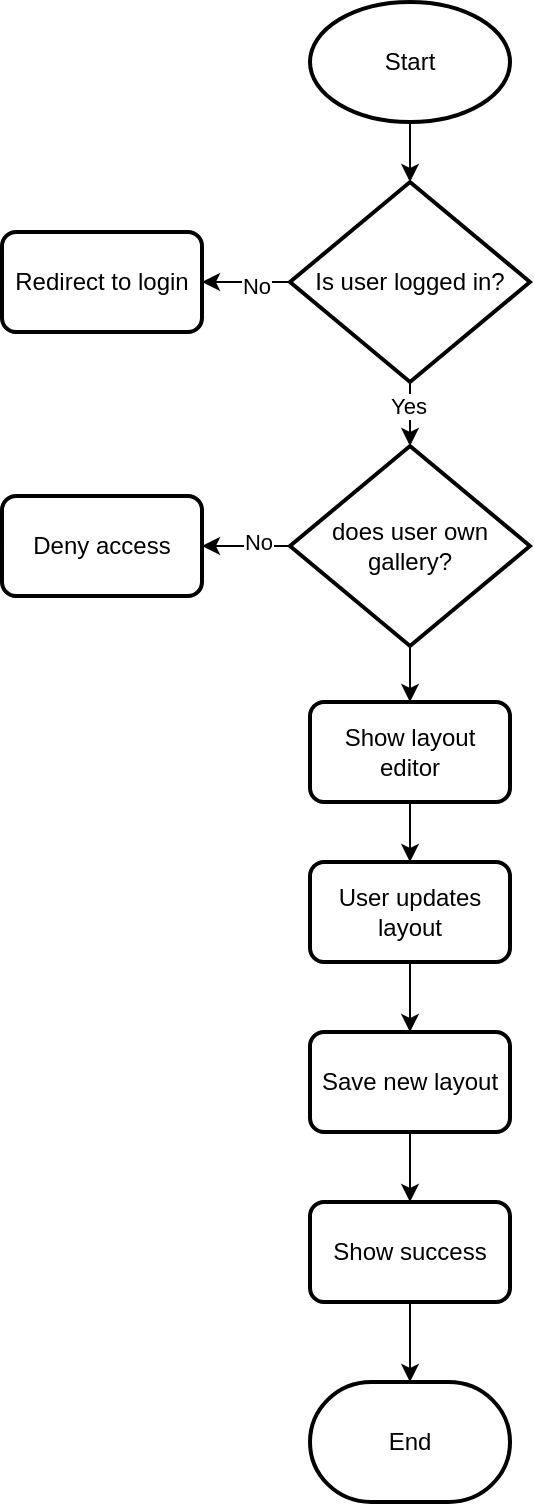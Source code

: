 <mxfile version="27.0.9">
  <diagram id="C5RBs43oDa-KdzZeNtuy" name="Page-1">
    <mxGraphModel dx="1426" dy="841" grid="1" gridSize="10" guides="1" tooltips="1" connect="1" arrows="1" fold="1" page="1" pageScale="1" pageWidth="827" pageHeight="1169" math="0" shadow="0">
      <root>
        <mxCell id="WIyWlLk6GJQsqaUBKTNV-0" />
        <mxCell id="WIyWlLk6GJQsqaUBKTNV-1" parent="WIyWlLk6GJQsqaUBKTNV-0" />
        <mxCell id="gvsxq40w_VTdR0jsHKIa-0" value="Start" style="strokeWidth=2;html=1;shape=mxgraph.flowchart.start_1;whiteSpace=wrap;" vertex="1" parent="WIyWlLk6GJQsqaUBKTNV-1">
          <mxGeometry x="364" y="20" width="100" height="60" as="geometry" />
        </mxCell>
        <mxCell id="gvsxq40w_VTdR0jsHKIa-17" value="End" style="strokeWidth=2;html=1;shape=mxgraph.flowchart.terminator;whiteSpace=wrap;" vertex="1" parent="WIyWlLk6GJQsqaUBKTNV-1">
          <mxGeometry x="364" y="710" width="100" height="60" as="geometry" />
        </mxCell>
        <mxCell id="gvsxq40w_VTdR0jsHKIa-22" style="edgeStyle=orthogonalEdgeStyle;rounded=0;orthogonalLoop=1;jettySize=auto;html=1;entryX=1;entryY=0.5;entryDx=0;entryDy=0;" edge="1" parent="WIyWlLk6GJQsqaUBKTNV-1" source="gvsxq40w_VTdR0jsHKIa-19" target="gvsxq40w_VTdR0jsHKIa-21">
          <mxGeometry relative="1" as="geometry" />
        </mxCell>
        <mxCell id="gvsxq40w_VTdR0jsHKIa-23" value="No" style="edgeLabel;html=1;align=center;verticalAlign=middle;resizable=0;points=[];" vertex="1" connectable="0" parent="gvsxq40w_VTdR0jsHKIa-22">
          <mxGeometry x="-0.222" y="2" relative="1" as="geometry">
            <mxPoint as="offset" />
          </mxGeometry>
        </mxCell>
        <mxCell id="gvsxq40w_VTdR0jsHKIa-19" value="Is user logged in?" style="strokeWidth=2;html=1;shape=mxgraph.flowchart.decision;whiteSpace=wrap;" vertex="1" parent="WIyWlLk6GJQsqaUBKTNV-1">
          <mxGeometry x="354" y="110" width="120" height="100" as="geometry" />
        </mxCell>
        <mxCell id="gvsxq40w_VTdR0jsHKIa-20" style="edgeStyle=orthogonalEdgeStyle;rounded=0;orthogonalLoop=1;jettySize=auto;html=1;entryX=0.5;entryY=0;entryDx=0;entryDy=0;entryPerimeter=0;" edge="1" parent="WIyWlLk6GJQsqaUBKTNV-1" source="gvsxq40w_VTdR0jsHKIa-0" target="gvsxq40w_VTdR0jsHKIa-19">
          <mxGeometry relative="1" as="geometry" />
        </mxCell>
        <mxCell id="gvsxq40w_VTdR0jsHKIa-21" value="Redirect to login" style="rounded=1;whiteSpace=wrap;html=1;absoluteArcSize=1;arcSize=14;strokeWidth=2;" vertex="1" parent="WIyWlLk6GJQsqaUBKTNV-1">
          <mxGeometry x="210" y="135" width="100" height="50" as="geometry" />
        </mxCell>
        <mxCell id="gvsxq40w_VTdR0jsHKIa-51" style="edgeStyle=orthogonalEdgeStyle;rounded=0;orthogonalLoop=1;jettySize=auto;html=1;" edge="1" parent="WIyWlLk6GJQsqaUBKTNV-1" source="gvsxq40w_VTdR0jsHKIa-26" target="gvsxq40w_VTdR0jsHKIa-50">
          <mxGeometry relative="1" as="geometry" />
        </mxCell>
        <mxCell id="gvsxq40w_VTdR0jsHKIa-26" value="Show layout editor" style="rounded=1;whiteSpace=wrap;html=1;absoluteArcSize=1;arcSize=14;strokeWidth=2;" vertex="1" parent="WIyWlLk6GJQsqaUBKTNV-1">
          <mxGeometry x="364" y="370" width="100" height="50" as="geometry" />
        </mxCell>
        <mxCell id="gvsxq40w_VTdR0jsHKIa-47" style="edgeStyle=orthogonalEdgeStyle;rounded=0;orthogonalLoop=1;jettySize=auto;html=1;entryX=1;entryY=0.5;entryDx=0;entryDy=0;" edge="1" parent="WIyWlLk6GJQsqaUBKTNV-1" source="gvsxq40w_VTdR0jsHKIa-39" target="gvsxq40w_VTdR0jsHKIa-45">
          <mxGeometry relative="1" as="geometry" />
        </mxCell>
        <mxCell id="gvsxq40w_VTdR0jsHKIa-48" value="No" style="edgeLabel;html=1;align=center;verticalAlign=middle;resizable=0;points=[];" vertex="1" connectable="0" parent="gvsxq40w_VTdR0jsHKIa-47">
          <mxGeometry x="-0.273" y="-2" relative="1" as="geometry">
            <mxPoint as="offset" />
          </mxGeometry>
        </mxCell>
        <mxCell id="gvsxq40w_VTdR0jsHKIa-49" style="edgeStyle=orthogonalEdgeStyle;rounded=0;orthogonalLoop=1;jettySize=auto;html=1;entryX=0.5;entryY=0;entryDx=0;entryDy=0;" edge="1" parent="WIyWlLk6GJQsqaUBKTNV-1" source="gvsxq40w_VTdR0jsHKIa-39" target="gvsxq40w_VTdR0jsHKIa-26">
          <mxGeometry relative="1" as="geometry" />
        </mxCell>
        <mxCell id="gvsxq40w_VTdR0jsHKIa-39" value="does user own gallery?" style="strokeWidth=2;html=1;shape=mxgraph.flowchart.decision;whiteSpace=wrap;" vertex="1" parent="WIyWlLk6GJQsqaUBKTNV-1">
          <mxGeometry x="354" y="242" width="120" height="100" as="geometry" />
        </mxCell>
        <mxCell id="gvsxq40w_VTdR0jsHKIa-43" style="edgeStyle=orthogonalEdgeStyle;rounded=0;orthogonalLoop=1;jettySize=auto;html=1;entryX=0.5;entryY=0;entryDx=0;entryDy=0;entryPerimeter=0;" edge="1" parent="WIyWlLk6GJQsqaUBKTNV-1" source="gvsxq40w_VTdR0jsHKIa-19" target="gvsxq40w_VTdR0jsHKIa-39">
          <mxGeometry relative="1" as="geometry" />
        </mxCell>
        <mxCell id="gvsxq40w_VTdR0jsHKIa-44" value="Yes" style="edgeLabel;html=1;align=center;verticalAlign=middle;resizable=0;points=[];" vertex="1" connectable="0" parent="gvsxq40w_VTdR0jsHKIa-43">
          <mxGeometry x="0.167" y="-1" relative="1" as="geometry">
            <mxPoint as="offset" />
          </mxGeometry>
        </mxCell>
        <mxCell id="gvsxq40w_VTdR0jsHKIa-45" value="Deny access" style="rounded=1;whiteSpace=wrap;html=1;absoluteArcSize=1;arcSize=14;strokeWidth=2;" vertex="1" parent="WIyWlLk6GJQsqaUBKTNV-1">
          <mxGeometry x="210" y="267" width="100" height="50" as="geometry" />
        </mxCell>
        <mxCell id="gvsxq40w_VTdR0jsHKIa-53" style="edgeStyle=orthogonalEdgeStyle;rounded=0;orthogonalLoop=1;jettySize=auto;html=1;entryX=0.5;entryY=0;entryDx=0;entryDy=0;" edge="1" parent="WIyWlLk6GJQsqaUBKTNV-1" source="gvsxq40w_VTdR0jsHKIa-50" target="gvsxq40w_VTdR0jsHKIa-52">
          <mxGeometry relative="1" as="geometry" />
        </mxCell>
        <mxCell id="gvsxq40w_VTdR0jsHKIa-50" value="User updates layout" style="rounded=1;whiteSpace=wrap;html=1;absoluteArcSize=1;arcSize=14;strokeWidth=2;" vertex="1" parent="WIyWlLk6GJQsqaUBKTNV-1">
          <mxGeometry x="364" y="450" width="100" height="50" as="geometry" />
        </mxCell>
        <mxCell id="gvsxq40w_VTdR0jsHKIa-55" style="edgeStyle=orthogonalEdgeStyle;rounded=0;orthogonalLoop=1;jettySize=auto;html=1;entryX=0.5;entryY=0;entryDx=0;entryDy=0;" edge="1" parent="WIyWlLk6GJQsqaUBKTNV-1" source="gvsxq40w_VTdR0jsHKIa-52" target="gvsxq40w_VTdR0jsHKIa-54">
          <mxGeometry relative="1" as="geometry" />
        </mxCell>
        <mxCell id="gvsxq40w_VTdR0jsHKIa-52" value="Save new layout" style="rounded=1;whiteSpace=wrap;html=1;absoluteArcSize=1;arcSize=14;strokeWidth=2;" vertex="1" parent="WIyWlLk6GJQsqaUBKTNV-1">
          <mxGeometry x="364" y="535" width="100" height="50" as="geometry" />
        </mxCell>
        <mxCell id="gvsxq40w_VTdR0jsHKIa-54" value="Show success" style="rounded=1;whiteSpace=wrap;html=1;absoluteArcSize=1;arcSize=14;strokeWidth=2;" vertex="1" parent="WIyWlLk6GJQsqaUBKTNV-1">
          <mxGeometry x="364" y="620" width="100" height="50" as="geometry" />
        </mxCell>
        <mxCell id="gvsxq40w_VTdR0jsHKIa-56" style="edgeStyle=orthogonalEdgeStyle;rounded=0;orthogonalLoop=1;jettySize=auto;html=1;entryX=0.5;entryY=0;entryDx=0;entryDy=0;entryPerimeter=0;" edge="1" parent="WIyWlLk6GJQsqaUBKTNV-1" source="gvsxq40w_VTdR0jsHKIa-54" target="gvsxq40w_VTdR0jsHKIa-17">
          <mxGeometry relative="1" as="geometry" />
        </mxCell>
      </root>
    </mxGraphModel>
  </diagram>
</mxfile>
